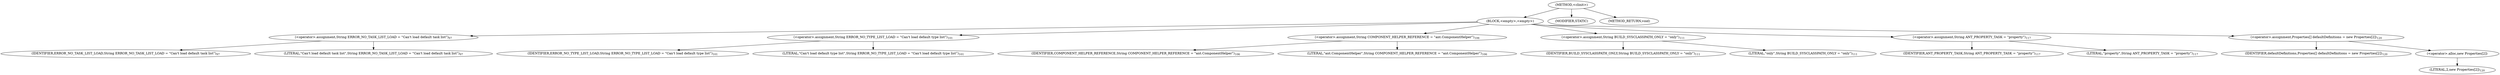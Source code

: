 digraph "&lt;clinit&gt;" {  
"2403" [label = <(METHOD,&lt;clinit&gt;)> ]
"2404" [label = <(BLOCK,&lt;empty&gt;,&lt;empty&gt;)> ]
"2405" [label = <(&lt;operator&gt;.assignment,String ERROR_NO_TASK_LIST_LOAD = &quot;Can't load default task list&quot;)<SUB>97</SUB>> ]
"2406" [label = <(IDENTIFIER,ERROR_NO_TASK_LIST_LOAD,String ERROR_NO_TASK_LIST_LOAD = &quot;Can't load default task list&quot;)<SUB>97</SUB>> ]
"2407" [label = <(LITERAL,&quot;Can't load default task list&quot;,String ERROR_NO_TASK_LIST_LOAD = &quot;Can't load default task list&quot;)<SUB>97</SUB>> ]
"2408" [label = <(&lt;operator&gt;.assignment,String ERROR_NO_TYPE_LIST_LOAD = &quot;Can't load default type list&quot;)<SUB>101</SUB>> ]
"2409" [label = <(IDENTIFIER,ERROR_NO_TYPE_LIST_LOAD,String ERROR_NO_TYPE_LIST_LOAD = &quot;Can't load default type list&quot;)<SUB>101</SUB>> ]
"2410" [label = <(LITERAL,&quot;Can't load default type list&quot;,String ERROR_NO_TYPE_LIST_LOAD = &quot;Can't load default type list&quot;)<SUB>101</SUB>> ]
"2411" [label = <(&lt;operator&gt;.assignment,String COMPONENT_HELPER_REFERENCE = &quot;ant.ComponentHelper&quot;)<SUB>106</SUB>> ]
"2412" [label = <(IDENTIFIER,COMPONENT_HELPER_REFERENCE,String COMPONENT_HELPER_REFERENCE = &quot;ant.ComponentHelper&quot;)<SUB>106</SUB>> ]
"2413" [label = <(LITERAL,&quot;ant.ComponentHelper&quot;,String COMPONENT_HELPER_REFERENCE = &quot;ant.ComponentHelper&quot;)<SUB>106</SUB>> ]
"2414" [label = <(&lt;operator&gt;.assignment,String BUILD_SYSCLASSPATH_ONLY = &quot;only&quot;)<SUB>111</SUB>> ]
"2415" [label = <(IDENTIFIER,BUILD_SYSCLASSPATH_ONLY,String BUILD_SYSCLASSPATH_ONLY = &quot;only&quot;)<SUB>111</SUB>> ]
"2416" [label = <(LITERAL,&quot;only&quot;,String BUILD_SYSCLASSPATH_ONLY = &quot;only&quot;)<SUB>111</SUB>> ]
"2417" [label = <(&lt;operator&gt;.assignment,String ANT_PROPERTY_TASK = &quot;property&quot;)<SUB>117</SUB>> ]
"2418" [label = <(IDENTIFIER,ANT_PROPERTY_TASK,String ANT_PROPERTY_TASK = &quot;property&quot;)<SUB>117</SUB>> ]
"2419" [label = <(LITERAL,&quot;property&quot;,String ANT_PROPERTY_TASK = &quot;property&quot;)<SUB>117</SUB>> ]
"2420" [label = <(&lt;operator&gt;.assignment,Properties[] defaultDefinitions = new Properties[2])<SUB>120</SUB>> ]
"2421" [label = <(IDENTIFIER,defaultDefinitions,Properties[] defaultDefinitions = new Properties[2])<SUB>120</SUB>> ]
"2422" [label = <(&lt;operator&gt;.alloc,new Properties[2])> ]
"2423" [label = <(LITERAL,2,new Properties[2])<SUB>120</SUB>> ]
"2424" [label = <(MODIFIER,STATIC)> ]
"2425" [label = <(METHOD_RETURN,void)> ]
  "2403" -> "2404" 
  "2403" -> "2424" 
  "2403" -> "2425" 
  "2404" -> "2405" 
  "2404" -> "2408" 
  "2404" -> "2411" 
  "2404" -> "2414" 
  "2404" -> "2417" 
  "2404" -> "2420" 
  "2405" -> "2406" 
  "2405" -> "2407" 
  "2408" -> "2409" 
  "2408" -> "2410" 
  "2411" -> "2412" 
  "2411" -> "2413" 
  "2414" -> "2415" 
  "2414" -> "2416" 
  "2417" -> "2418" 
  "2417" -> "2419" 
  "2420" -> "2421" 
  "2420" -> "2422" 
  "2422" -> "2423" 
}
